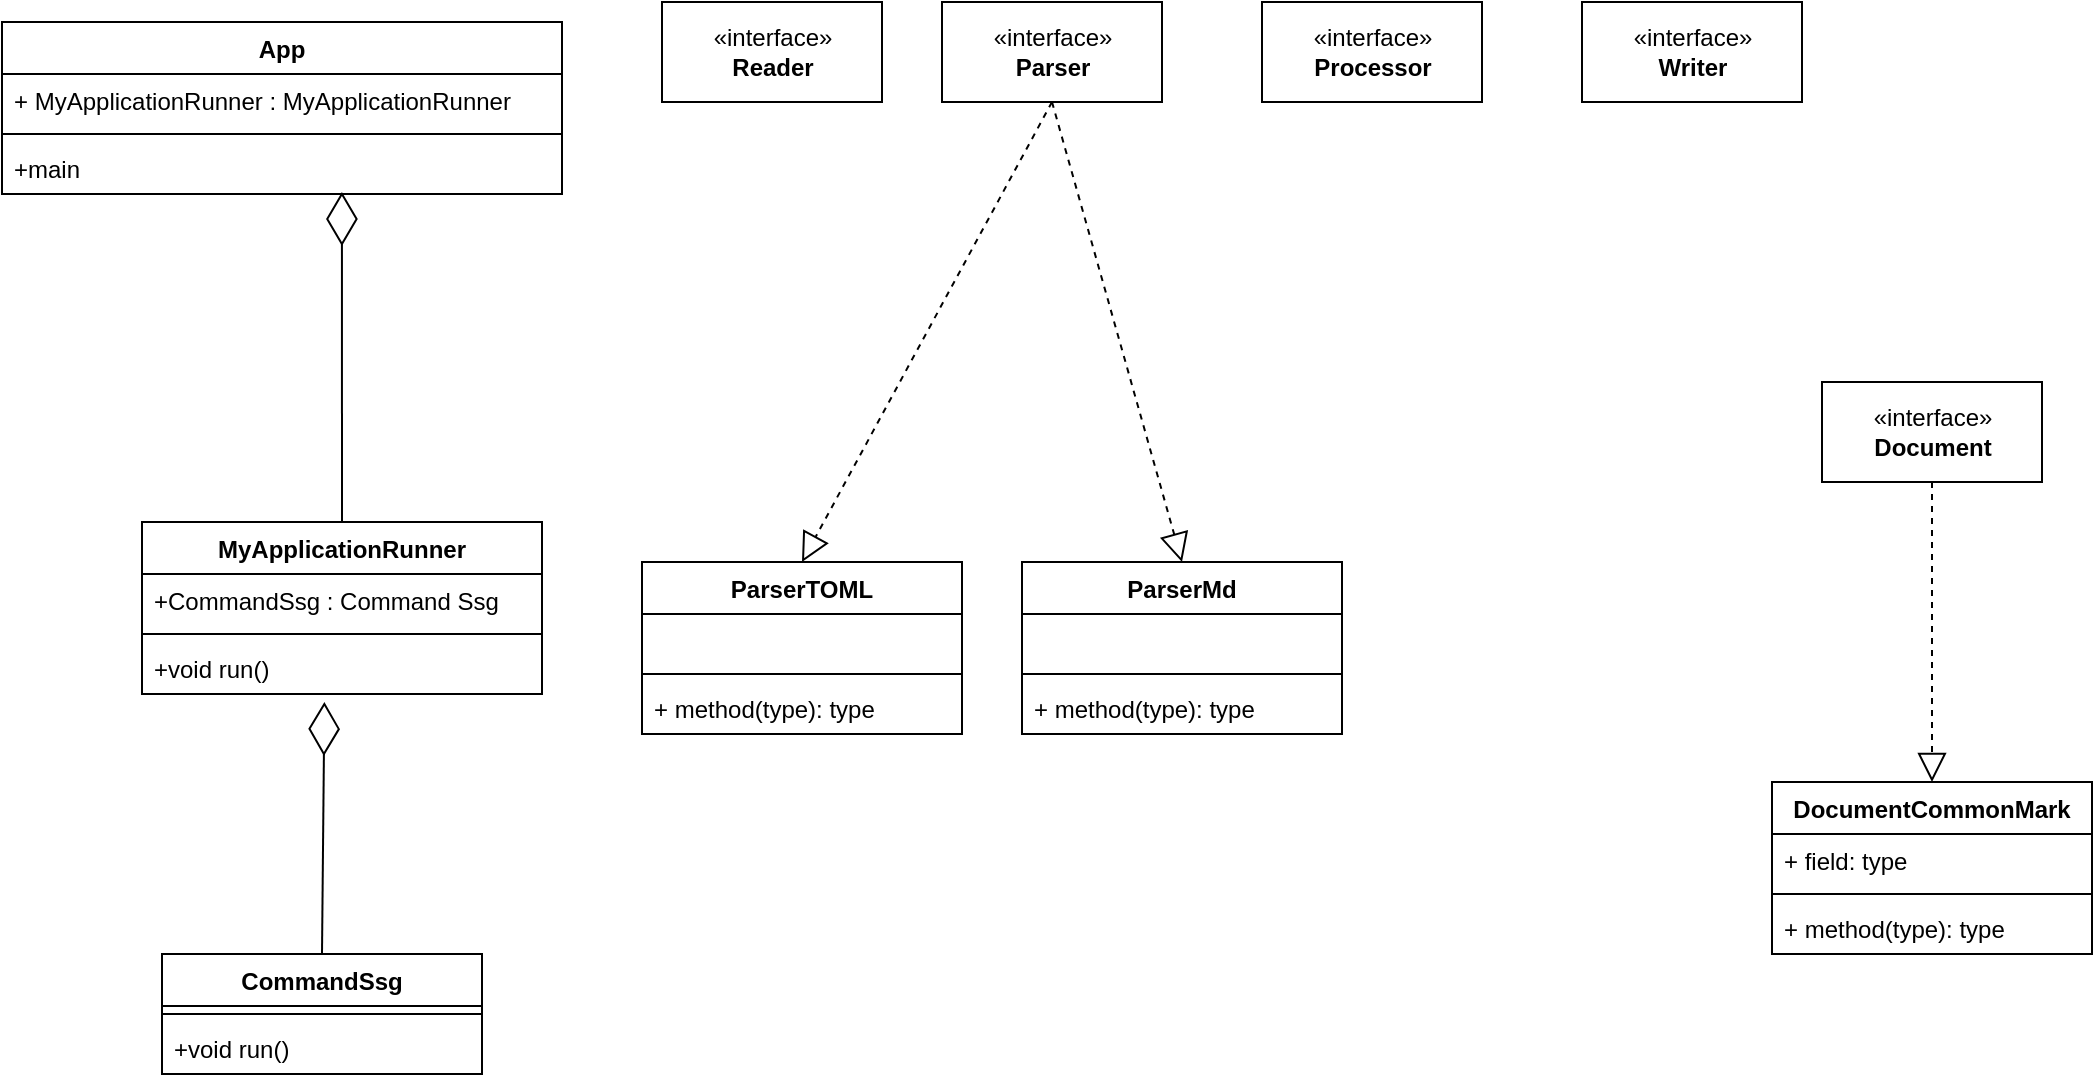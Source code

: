 <mxfile version="16.5.1" type="device"><diagram id="C5RBs43oDa-KdzZeNtuy" name="Page-1"><mxGraphModel dx="1865" dy="649" grid="1" gridSize="10" guides="1" tooltips="1" connect="1" arrows="1" fold="1" page="1" pageScale="1" pageWidth="827" pageHeight="1169" math="0" shadow="0"><root><mxCell id="WIyWlLk6GJQsqaUBKTNV-0"/><mxCell id="WIyWlLk6GJQsqaUBKTNV-1" parent="WIyWlLk6GJQsqaUBKTNV-0"/><mxCell id="Euv5FTGMGoeCmCC9BLUQ-0" value="ParserMd" style="swimlane;fontStyle=1;align=center;verticalAlign=top;childLayout=stackLayout;horizontal=1;startSize=26;horizontalStack=0;resizeParent=1;resizeParentMax=0;resizeLast=0;collapsible=1;marginBottom=0;" parent="WIyWlLk6GJQsqaUBKTNV-1" vertex="1"><mxGeometry x="270" y="310" width="160" height="86" as="geometry"/></mxCell><mxCell id="Euv5FTGMGoeCmCC9BLUQ-1" value=" " style="text;strokeColor=none;fillColor=none;align=left;verticalAlign=top;spacingLeft=4;spacingRight=4;overflow=hidden;rotatable=0;points=[[0,0.5],[1,0.5]];portConstraint=eastwest;" parent="Euv5FTGMGoeCmCC9BLUQ-0" vertex="1"><mxGeometry y="26" width="160" height="26" as="geometry"/></mxCell><mxCell id="Euv5FTGMGoeCmCC9BLUQ-2" value="" style="line;strokeWidth=1;fillColor=none;align=left;verticalAlign=middle;spacingTop=-1;spacingLeft=3;spacingRight=3;rotatable=0;labelPosition=right;points=[];portConstraint=eastwest;" parent="Euv5FTGMGoeCmCC9BLUQ-0" vertex="1"><mxGeometry y="52" width="160" height="8" as="geometry"/></mxCell><mxCell id="Euv5FTGMGoeCmCC9BLUQ-3" value="+ method(type): type" style="text;strokeColor=none;fillColor=none;align=left;verticalAlign=top;spacingLeft=4;spacingRight=4;overflow=hidden;rotatable=0;points=[[0,0.5],[1,0.5]];portConstraint=eastwest;" parent="Euv5FTGMGoeCmCC9BLUQ-0" vertex="1"><mxGeometry y="60" width="160" height="26" as="geometry"/></mxCell><mxCell id="Euv5FTGMGoeCmCC9BLUQ-13" value="ParserTOML" style="swimlane;fontStyle=1;align=center;verticalAlign=top;childLayout=stackLayout;horizontal=1;startSize=26;horizontalStack=0;resizeParent=1;resizeParentMax=0;resizeLast=0;collapsible=1;marginBottom=0;" parent="WIyWlLk6GJQsqaUBKTNV-1" vertex="1"><mxGeometry x="80" y="310" width="160" height="86" as="geometry"/></mxCell><mxCell id="Euv5FTGMGoeCmCC9BLUQ-14" value=" " style="text;strokeColor=none;fillColor=none;align=left;verticalAlign=top;spacingLeft=4;spacingRight=4;overflow=hidden;rotatable=0;points=[[0,0.5],[1,0.5]];portConstraint=eastwest;" parent="Euv5FTGMGoeCmCC9BLUQ-13" vertex="1"><mxGeometry y="26" width="160" height="26" as="geometry"/></mxCell><mxCell id="Euv5FTGMGoeCmCC9BLUQ-15" value="" style="line;strokeWidth=1;fillColor=none;align=left;verticalAlign=middle;spacingTop=-1;spacingLeft=3;spacingRight=3;rotatable=0;labelPosition=right;points=[];portConstraint=eastwest;" parent="Euv5FTGMGoeCmCC9BLUQ-13" vertex="1"><mxGeometry y="52" width="160" height="8" as="geometry"/></mxCell><mxCell id="Euv5FTGMGoeCmCC9BLUQ-16" value="+ method(type): type" style="text;strokeColor=none;fillColor=none;align=left;verticalAlign=top;spacingLeft=4;spacingRight=4;overflow=hidden;rotatable=0;points=[[0,0.5],[1,0.5]];portConstraint=eastwest;" parent="Euv5FTGMGoeCmCC9BLUQ-13" vertex="1"><mxGeometry y="60" width="160" height="26" as="geometry"/></mxCell><mxCell id="Euv5FTGMGoeCmCC9BLUQ-30" value="«interface»&lt;br&gt;&lt;b&gt;Reader&lt;/b&gt;" style="html=1;" parent="WIyWlLk6GJQsqaUBKTNV-1" vertex="1"><mxGeometry x="90" y="30" width="110" height="50" as="geometry"/></mxCell><mxCell id="Euv5FTGMGoeCmCC9BLUQ-31" value="«interface»&lt;br&gt;&lt;b&gt;Processor&lt;/b&gt;" style="html=1;" parent="WIyWlLk6GJQsqaUBKTNV-1" vertex="1"><mxGeometry x="390" y="30" width="110" height="50" as="geometry"/></mxCell><mxCell id="Euv5FTGMGoeCmCC9BLUQ-32" value="«interface»&lt;br&gt;&lt;b&gt;Writer&lt;/b&gt;" style="html=1;" parent="WIyWlLk6GJQsqaUBKTNV-1" vertex="1"><mxGeometry x="550" y="30" width="110" height="50" as="geometry"/></mxCell><mxCell id="Euv5FTGMGoeCmCC9BLUQ-37" value="&lt;div&gt;«interface»&lt;b&gt;&lt;br&gt;&lt;/b&gt;&lt;/div&gt;&lt;div&gt;&lt;b&gt;Parser&lt;/b&gt;&lt;/div&gt;" style="html=1;" parent="WIyWlLk6GJQsqaUBKTNV-1" vertex="1"><mxGeometry x="230" y="30" width="110" height="50" as="geometry"/></mxCell><mxCell id="Euv5FTGMGoeCmCC9BLUQ-38" value="&lt;div&gt;«interface»&lt;b&gt;&lt;br&gt;&lt;/b&gt;&lt;/div&gt;&lt;div&gt;&lt;b&gt;Document&lt;/b&gt;&lt;/div&gt;" style="html=1;" parent="WIyWlLk6GJQsqaUBKTNV-1" vertex="1"><mxGeometry x="670" y="220" width="110" height="50" as="geometry"/></mxCell><mxCell id="Euv5FTGMGoeCmCC9BLUQ-39" value="DocumentCommonMark" style="swimlane;fontStyle=1;align=center;verticalAlign=top;childLayout=stackLayout;horizontal=1;startSize=26;horizontalStack=0;resizeParent=1;resizeParentMax=0;resizeLast=0;collapsible=1;marginBottom=0;" parent="WIyWlLk6GJQsqaUBKTNV-1" vertex="1"><mxGeometry x="645" y="420" width="160" height="86" as="geometry"/></mxCell><mxCell id="Euv5FTGMGoeCmCC9BLUQ-40" value="+ field: type" style="text;strokeColor=none;fillColor=none;align=left;verticalAlign=top;spacingLeft=4;spacingRight=4;overflow=hidden;rotatable=0;points=[[0,0.5],[1,0.5]];portConstraint=eastwest;" parent="Euv5FTGMGoeCmCC9BLUQ-39" vertex="1"><mxGeometry y="26" width="160" height="26" as="geometry"/></mxCell><mxCell id="Euv5FTGMGoeCmCC9BLUQ-41" value="" style="line;strokeWidth=1;fillColor=none;align=left;verticalAlign=middle;spacingTop=-1;spacingLeft=3;spacingRight=3;rotatable=0;labelPosition=right;points=[];portConstraint=eastwest;" parent="Euv5FTGMGoeCmCC9BLUQ-39" vertex="1"><mxGeometry y="52" width="160" height="8" as="geometry"/></mxCell><mxCell id="Euv5FTGMGoeCmCC9BLUQ-42" value="+ method(type): type" style="text;strokeColor=none;fillColor=none;align=left;verticalAlign=top;spacingLeft=4;spacingRight=4;overflow=hidden;rotatable=0;points=[[0,0.5],[1,0.5]];portConstraint=eastwest;" parent="Euv5FTGMGoeCmCC9BLUQ-39" vertex="1"><mxGeometry y="60" width="160" height="26" as="geometry"/></mxCell><mxCell id="9TCv6VVn1aZrKn5aVWPb-0" value="" style="endArrow=block;dashed=1;endFill=0;endSize=12;html=1;rounded=0;exitX=0.5;exitY=1;exitDx=0;exitDy=0;entryX=0.5;entryY=0;entryDx=0;entryDy=0;" parent="WIyWlLk6GJQsqaUBKTNV-1" source="Euv5FTGMGoeCmCC9BLUQ-38" target="Euv5FTGMGoeCmCC9BLUQ-39" edge="1"><mxGeometry width="160" relative="1" as="geometry"><mxPoint x="690" y="340" as="sourcePoint"/><mxPoint x="850" y="340" as="targetPoint"/></mxGeometry></mxCell><mxCell id="9TCv6VVn1aZrKn5aVWPb-1" value="" style="endArrow=block;dashed=1;endFill=0;endSize=12;html=1;rounded=0;exitX=0.5;exitY=1;exitDx=0;exitDy=0;entryX=0.5;entryY=0;entryDx=0;entryDy=0;" parent="WIyWlLk6GJQsqaUBKTNV-1" source="Euv5FTGMGoeCmCC9BLUQ-37" target="Euv5FTGMGoeCmCC9BLUQ-13" edge="1"><mxGeometry width="160" relative="1" as="geometry"><mxPoint x="200" y="320" as="sourcePoint"/><mxPoint x="360" y="320" as="targetPoint"/></mxGeometry></mxCell><mxCell id="9TCv6VVn1aZrKn5aVWPb-2" value="" style="endArrow=block;dashed=1;endFill=0;endSize=12;html=1;rounded=0;exitX=0.5;exitY=1;exitDx=0;exitDy=0;entryX=0.5;entryY=0;entryDx=0;entryDy=0;" parent="WIyWlLk6GJQsqaUBKTNV-1" source="Euv5FTGMGoeCmCC9BLUQ-37" target="Euv5FTGMGoeCmCC9BLUQ-0" edge="1"><mxGeometry width="160" relative="1" as="geometry"><mxPoint x="260" y="330" as="sourcePoint"/><mxPoint x="420" y="330" as="targetPoint"/></mxGeometry></mxCell><mxCell id="MrlyEkwSPpnw7KbCR2fh-4" value="CommandSsg" style="swimlane;fontStyle=1;align=center;verticalAlign=top;childLayout=stackLayout;horizontal=1;startSize=26;horizontalStack=0;resizeParent=1;resizeParentMax=0;resizeLast=0;collapsible=1;marginBottom=0;" parent="WIyWlLk6GJQsqaUBKTNV-1" vertex="1"><mxGeometry x="-160" y="506" width="160" height="60" as="geometry"/></mxCell><mxCell id="MrlyEkwSPpnw7KbCR2fh-6" value="" style="line;strokeWidth=1;fillColor=none;align=left;verticalAlign=middle;spacingTop=-1;spacingLeft=3;spacingRight=3;rotatable=0;labelPosition=right;points=[];portConstraint=eastwest;" parent="MrlyEkwSPpnw7KbCR2fh-4" vertex="1"><mxGeometry y="26" width="160" height="8" as="geometry"/></mxCell><mxCell id="MrlyEkwSPpnw7KbCR2fh-7" value="+void run()" style="text;strokeColor=none;fillColor=none;align=left;verticalAlign=top;spacingLeft=4;spacingRight=4;overflow=hidden;rotatable=0;points=[[0,0.5],[1,0.5]];portConstraint=eastwest;" parent="MrlyEkwSPpnw7KbCR2fh-4" vertex="1"><mxGeometry y="34" width="160" height="26" as="geometry"/></mxCell><mxCell id="MrlyEkwSPpnw7KbCR2fh-8" value="MyApplicationRunner" style="swimlane;fontStyle=1;align=center;verticalAlign=top;childLayout=stackLayout;horizontal=1;startSize=26;horizontalStack=0;resizeParent=1;resizeParentMax=0;resizeLast=0;collapsible=1;marginBottom=0;" parent="WIyWlLk6GJQsqaUBKTNV-1" vertex="1"><mxGeometry x="-170" y="290" width="200" height="86" as="geometry"/></mxCell><mxCell id="MrlyEkwSPpnw7KbCR2fh-9" value="+CommandSsg : Command Ssg" style="text;strokeColor=none;fillColor=none;align=left;verticalAlign=top;spacingLeft=4;spacingRight=4;overflow=hidden;rotatable=0;points=[[0,0.5],[1,0.5]];portConstraint=eastwest;" parent="MrlyEkwSPpnw7KbCR2fh-8" vertex="1"><mxGeometry y="26" width="200" height="26" as="geometry"/></mxCell><mxCell id="MrlyEkwSPpnw7KbCR2fh-10" value="" style="line;strokeWidth=1;fillColor=none;align=left;verticalAlign=middle;spacingTop=-1;spacingLeft=3;spacingRight=3;rotatable=0;labelPosition=right;points=[];portConstraint=eastwest;" parent="MrlyEkwSPpnw7KbCR2fh-8" vertex="1"><mxGeometry y="52" width="200" height="8" as="geometry"/></mxCell><mxCell id="MrlyEkwSPpnw7KbCR2fh-11" value="+void run()" style="text;strokeColor=none;fillColor=none;align=left;verticalAlign=top;spacingLeft=4;spacingRight=4;overflow=hidden;rotatable=0;points=[[0,0.5],[1,0.5]];portConstraint=eastwest;" parent="MrlyEkwSPpnw7KbCR2fh-8" vertex="1"><mxGeometry y="60" width="200" height="26" as="geometry"/></mxCell><mxCell id="MrlyEkwSPpnw7KbCR2fh-16" value="" style="endArrow=diamondThin;endFill=0;endSize=24;html=1;rounded=0;entryX=0.607;entryY=0.962;entryDx=0;entryDy=0;entryPerimeter=0;exitX=0.5;exitY=0;exitDx=0;exitDy=0;" parent="WIyWlLk6GJQsqaUBKTNV-1" source="MrlyEkwSPpnw7KbCR2fh-8" target="MrlyEkwSPpnw7KbCR2fh-23" edge="1"><mxGeometry width="160" relative="1" as="geometry"><mxPoint x="-120" y="210" as="sourcePoint"/><mxPoint x="-69.04" y="126" as="targetPoint"/></mxGeometry></mxCell><mxCell id="MrlyEkwSPpnw7KbCR2fh-18" value="" style="endArrow=diamondThin;endFill=0;endSize=24;html=1;rounded=0;entryX=0.456;entryY=1.154;entryDx=0;entryDy=0;entryPerimeter=0;exitX=0.5;exitY=0;exitDx=0;exitDy=0;" parent="WIyWlLk6GJQsqaUBKTNV-1" source="MrlyEkwSPpnw7KbCR2fh-4" target="MrlyEkwSPpnw7KbCR2fh-11" edge="1"><mxGeometry width="160" relative="1" as="geometry"><mxPoint x="-110.5" y="585" as="sourcePoint"/><mxPoint x="-109.54" y="395" as="targetPoint"/></mxGeometry></mxCell><mxCell id="MrlyEkwSPpnw7KbCR2fh-20" value="App" style="swimlane;fontStyle=1;align=center;verticalAlign=top;childLayout=stackLayout;horizontal=1;startSize=26;horizontalStack=0;resizeParent=1;resizeParentMax=0;resizeLast=0;collapsible=1;marginBottom=0;" parent="WIyWlLk6GJQsqaUBKTNV-1" vertex="1"><mxGeometry x="-240" y="40" width="280" height="86" as="geometry"/></mxCell><mxCell id="MrlyEkwSPpnw7KbCR2fh-21" value="+ MyApplicationRunner : MyApplicationRunner" style="text;strokeColor=none;fillColor=none;align=left;verticalAlign=top;spacingLeft=4;spacingRight=4;overflow=hidden;rotatable=0;points=[[0,0.5],[1,0.5]];portConstraint=eastwest;" parent="MrlyEkwSPpnw7KbCR2fh-20" vertex="1"><mxGeometry y="26" width="280" height="26" as="geometry"/></mxCell><mxCell id="MrlyEkwSPpnw7KbCR2fh-22" value="" style="line;strokeWidth=1;fillColor=none;align=left;verticalAlign=middle;spacingTop=-1;spacingLeft=3;spacingRight=3;rotatable=0;labelPosition=right;points=[];portConstraint=eastwest;" parent="MrlyEkwSPpnw7KbCR2fh-20" vertex="1"><mxGeometry y="52" width="280" height="8" as="geometry"/></mxCell><mxCell id="MrlyEkwSPpnw7KbCR2fh-23" value="+main" style="text;strokeColor=none;fillColor=none;align=left;verticalAlign=top;spacingLeft=4;spacingRight=4;overflow=hidden;rotatable=0;points=[[0,0.5],[1,0.5]];portConstraint=eastwest;" parent="MrlyEkwSPpnw7KbCR2fh-20" vertex="1"><mxGeometry y="60" width="280" height="26" as="geometry"/></mxCell></root></mxGraphModel></diagram></mxfile>